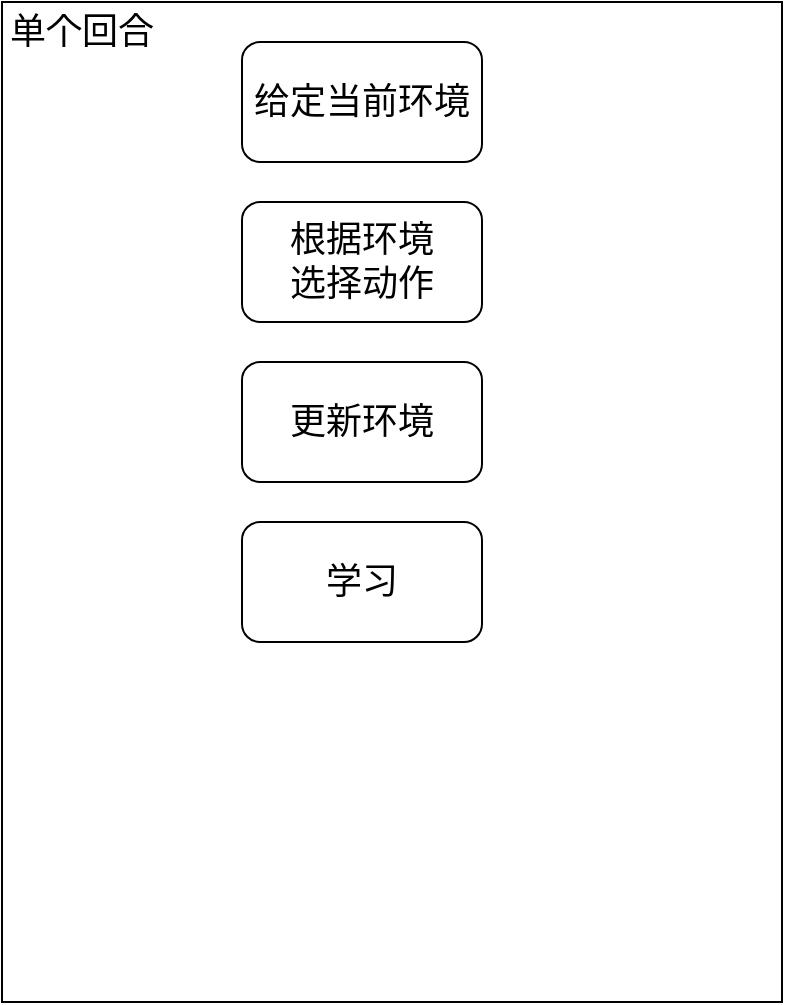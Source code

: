 <mxfile version="26.0.6">
  <diagram name="第 1 页" id="kmCkti6I_xHT6U8M_zpA">
    <mxGraphModel dx="815" dy="522" grid="1" gridSize="10" guides="1" tooltips="1" connect="1" arrows="1" fold="1" page="1" pageScale="1" pageWidth="827" pageHeight="1169" math="0" shadow="0">
      <root>
        <mxCell id="0" />
        <mxCell id="1" parent="0" />
        <mxCell id="kF6tL1YqMk5iLr6IDcJW-1" value="" style="rounded=0;whiteSpace=wrap;html=1;fillColor=none;" vertex="1" parent="1">
          <mxGeometry x="100" y="60" width="390" height="500" as="geometry" />
        </mxCell>
        <mxCell id="kF6tL1YqMk5iLr6IDcJW-2" value="&lt;font style=&quot;font-size: 18px;&quot;&gt;单个回合&lt;/font&gt;" style="text;html=1;align=center;verticalAlign=middle;whiteSpace=wrap;rounded=0;" vertex="1" parent="1">
          <mxGeometry x="100" y="60" width="80" height="30" as="geometry" />
        </mxCell>
        <mxCell id="kF6tL1YqMk5iLr6IDcJW-4" value="&lt;font style=&quot;font-size: 18px;&quot;&gt;给定当前环境&lt;/font&gt;" style="rounded=1;whiteSpace=wrap;html=1;" vertex="1" parent="1">
          <mxGeometry x="220" y="80" width="120" height="60" as="geometry" />
        </mxCell>
        <mxCell id="kF6tL1YqMk5iLr6IDcJW-5" value="&lt;span style=&quot;font-size: 18px;&quot;&gt;根据环境&lt;/span&gt;&lt;div&gt;&lt;span style=&quot;font-size: 18px;&quot;&gt;选择动作&lt;/span&gt;&lt;/div&gt;" style="rounded=1;whiteSpace=wrap;html=1;" vertex="1" parent="1">
          <mxGeometry x="220" y="160" width="120" height="60" as="geometry" />
        </mxCell>
        <mxCell id="kF6tL1YqMk5iLr6IDcJW-6" value="&lt;font style=&quot;font-size: 18px;&quot;&gt;更新环境&lt;/font&gt;" style="rounded=1;whiteSpace=wrap;html=1;" vertex="1" parent="1">
          <mxGeometry x="220" y="240" width="120" height="60" as="geometry" />
        </mxCell>
        <mxCell id="kF6tL1YqMk5iLr6IDcJW-8" value="&lt;font style=&quot;font-size: 18px;&quot;&gt;学习&lt;/font&gt;" style="rounded=1;whiteSpace=wrap;html=1;" vertex="1" parent="1">
          <mxGeometry x="220" y="320" width="120" height="60" as="geometry" />
        </mxCell>
      </root>
    </mxGraphModel>
  </diagram>
</mxfile>
